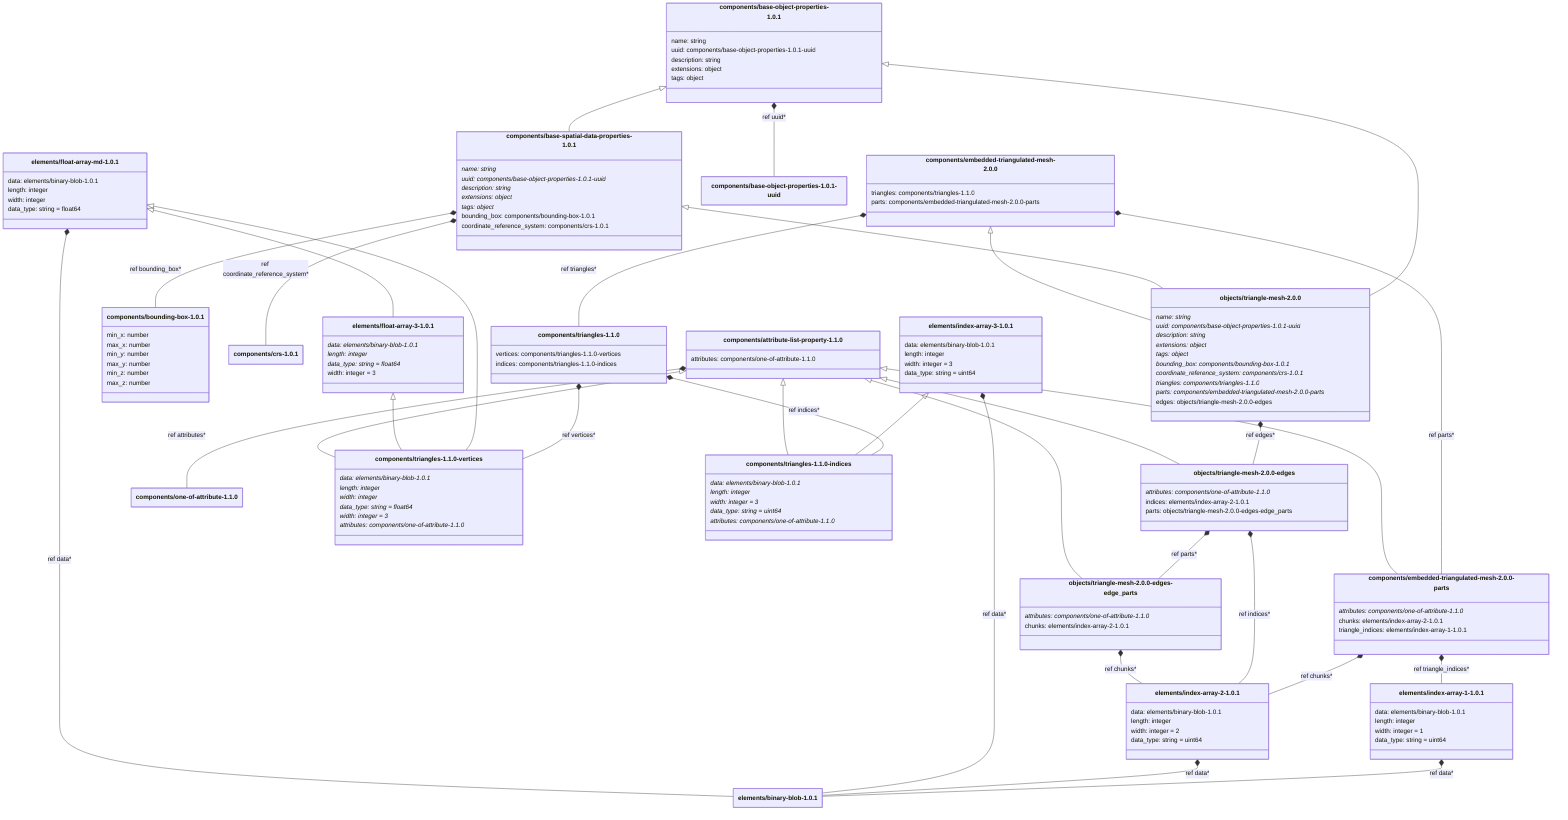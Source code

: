 ---
config:
    class:
        hideEmptyMembersBox: true
---

classDiagram
    class `components/base-object-properties-1.0.1`:::schemaComponent {
        name: string
        uuid: components/base-object-properties-1.0.1-uuid
        description: string
        extensions: object
        tags: object
    }
    class `components/base-spatial-data-properties-1.0.1`:::schemaComponent {
        name: string*
        uuid: components/base-object-properties-1.0.1-uuid*
        description: string*
        extensions: object*
        tags: object*
        bounding_box: components/bounding-box-1.0.1
        coordinate_reference_system: components/crs-1.0.1
    }
    `components/base-object-properties-1.0.1` <|-- `components/base-spatial-data-properties-1.0.1`
    class `components/embedded-triangulated-mesh-2.0.0`:::schemaComponent {
        triangles: components/triangles-1.1.0
        parts: components/embedded-triangulated-mesh-2.0.0-parts
    }
    class `objects/triangle-mesh-2.0.0`:::schemaObject {
        name: string*
        uuid: components/base-object-properties-1.0.1-uuid*
        description: string*
        extensions: object*
        tags: object*
        bounding_box: components/bounding-box-1.0.1*
        coordinate_reference_system: components/crs-1.0.1*
        triangles: components/triangles-1.1.0*
        parts: components/embedded-triangulated-mesh-2.0.0-parts*
        edges: objects/triangle-mesh-2.0.0-edges
    }
    `components/base-object-properties-1.0.1` <|-- `objects/triangle-mesh-2.0.0`
    `components/base-spatial-data-properties-1.0.1` <|-- `objects/triangle-mesh-2.0.0`
    `components/embedded-triangulated-mesh-2.0.0` <|-- `objects/triangle-mesh-2.0.0`
    `components/base-object-properties-1.0.1` *-- `components/base-object-properties-1.0.1-uuid` : ref uuid*
    `components/base-spatial-data-properties-1.0.1` *-- `components/bounding-box-1.0.1` : ref bounding_box*
    `components/base-spatial-data-properties-1.0.1` *-- `components/crs-1.0.1` : ref coordinate_reference_system*
    `components/embedded-triangulated-mesh-2.0.0` *-- `components/triangles-1.1.0` : ref triangles*
    `components/embedded-triangulated-mesh-2.0.0` *-- `components/embedded-triangulated-mesh-2.0.0-parts` : ref parts*
    `objects/triangle-mesh-2.0.0` *-- `objects/triangle-mesh-2.0.0-edges` : ref edges*
    class `components/crs-1.0.1`:::schemaComponent {
    }
    class `components/bounding-box-1.0.1`:::schemaComponent {
        min_x: number
        max_x: number
        min_y: number
        max_y: number
        min_z: number
        max_z: number
    }
    class `components/attribute-list-property-1.1.0`:::schemaComponent {
        attributes: components/one-of-attribute-1.1.0
    }
    class `components/embedded-triangulated-mesh-2.0.0-parts`:::schemaImplicit {
        attributes: components/one-of-attribute-1.1.0*
        chunks: elements/index-array-2-1.0.1
        triangle_indices: elements/index-array-1-1.0.1
    }
    `components/attribute-list-property-1.1.0` <|-- `components/embedded-triangulated-mesh-2.0.0-parts`
    `components/attribute-list-property-1.1.0` *-- `components/one-of-attribute-1.1.0` : ref attributes*
    `components/embedded-triangulated-mesh-2.0.0-parts` *-- `elements/index-array-2-1.0.1` : ref chunks*
    `components/embedded-triangulated-mesh-2.0.0-parts` *-- `elements/index-array-1-1.0.1` : ref triangle_indices*
    class `components/one-of-attribute-1.1.0`:::schemaComponent {
    }
    class `elements/index-array-1-1.0.1`:::schemaElement {
        data: elements/binary-blob-1.0.1
        length: integer
        width: integer = 1
        data_type: string = uint64
    }
    `elements/index-array-1-1.0.1` *-- `elements/binary-blob-1.0.1` : ref data*
    class `elements/binary-blob-1.0.1`:::schemaElement {
    }
    class `elements/index-array-2-1.0.1`:::schemaElement {
        data: elements/binary-blob-1.0.1
        length: integer
        width: integer = 2
        data_type: string = uint64
    }
    `elements/index-array-2-1.0.1` *-- `elements/binary-blob-1.0.1` : ref data*
    class `components/triangles-1.1.0`:::schemaComponent {
        vertices: components/triangles-1.1.0-vertices
        indices: components/triangles-1.1.0-indices
    }
    `components/triangles-1.1.0` *-- `components/triangles-1.1.0-vertices` : ref vertices*
    `components/triangles-1.1.0` *-- `components/triangles-1.1.0-indices` : ref indices*
    class `elements/index-array-3-1.0.1`:::schemaElement {
        data: elements/binary-blob-1.0.1
        length: integer
        width: integer = 3
        data_type: string = uint64
    }
    class `components/triangles-1.1.0-indices`:::schemaImplicit {
        data: elements/binary-blob-1.0.1*
        length: integer*
        width: integer = 3*
        data_type: string = uint64*
        attributes: components/one-of-attribute-1.1.0*
    }
    `elements/index-array-3-1.0.1` <|-- `components/triangles-1.1.0-indices`
    `components/attribute-list-property-1.1.0` <|-- `components/triangles-1.1.0-indices`
    `elements/index-array-3-1.0.1` *-- `elements/binary-blob-1.0.1` : ref data*
    class `elements/float-array-md-1.0.1`:::schemaElement {
        data: elements/binary-blob-1.0.1
        length: integer
        width: integer
        data_type: string = float64
    }
    class `elements/float-array-3-1.0.1`:::schemaElement {
        data: elements/binary-blob-1.0.1*
        length: integer*
        data_type: string = float64*
        width: integer = 3
    }
    `elements/float-array-md-1.0.1` <|-- `elements/float-array-3-1.0.1`
    class `components/triangles-1.1.0-vertices`:::schemaImplicit {
        data: elements/binary-blob-1.0.1*
        length: integer*
        width: integer*
        data_type: string = float64*
        width: integer = 3*
        attributes: components/one-of-attribute-1.1.0*
    }
    `elements/float-array-md-1.0.1` <|-- `components/triangles-1.1.0-vertices`
    `elements/float-array-3-1.0.1` <|-- `components/triangles-1.1.0-vertices`
    `components/attribute-list-property-1.1.0` <|-- `components/triangles-1.1.0-vertices`
    `elements/float-array-md-1.0.1` *-- `elements/binary-blob-1.0.1` : ref data*
    class `components/base-object-properties-1.0.1-uuid`:::schemaImplicit {
    }
    class `objects/triangle-mesh-2.0.0-edges`:::schemaImplicit {
        attributes: components/one-of-attribute-1.1.0*
        indices: elements/index-array-2-1.0.1
        parts: objects/triangle-mesh-2.0.0-edges-edge_parts
    }
    `components/attribute-list-property-1.1.0` <|-- `objects/triangle-mesh-2.0.0-edges`
    `objects/triangle-mesh-2.0.0-edges` *-- `elements/index-array-2-1.0.1` : ref indices*
    `objects/triangle-mesh-2.0.0-edges` *-- `objects/triangle-mesh-2.0.0-edges-edge_parts` : ref parts*
    class `objects/triangle-mesh-2.0.0-edges-edge_parts`:::schemaImplicit {
        attributes: components/one-of-attribute-1.1.0*
        chunks: elements/index-array-2-1.0.1
    }
    `components/attribute-list-property-1.1.0` <|-- `objects/triangle-mesh-2.0.0-edges-edge_parts`
    `objects/triangle-mesh-2.0.0-edges-edge_parts` *-- `elements/index-array-2-1.0.1` : ref chunks*